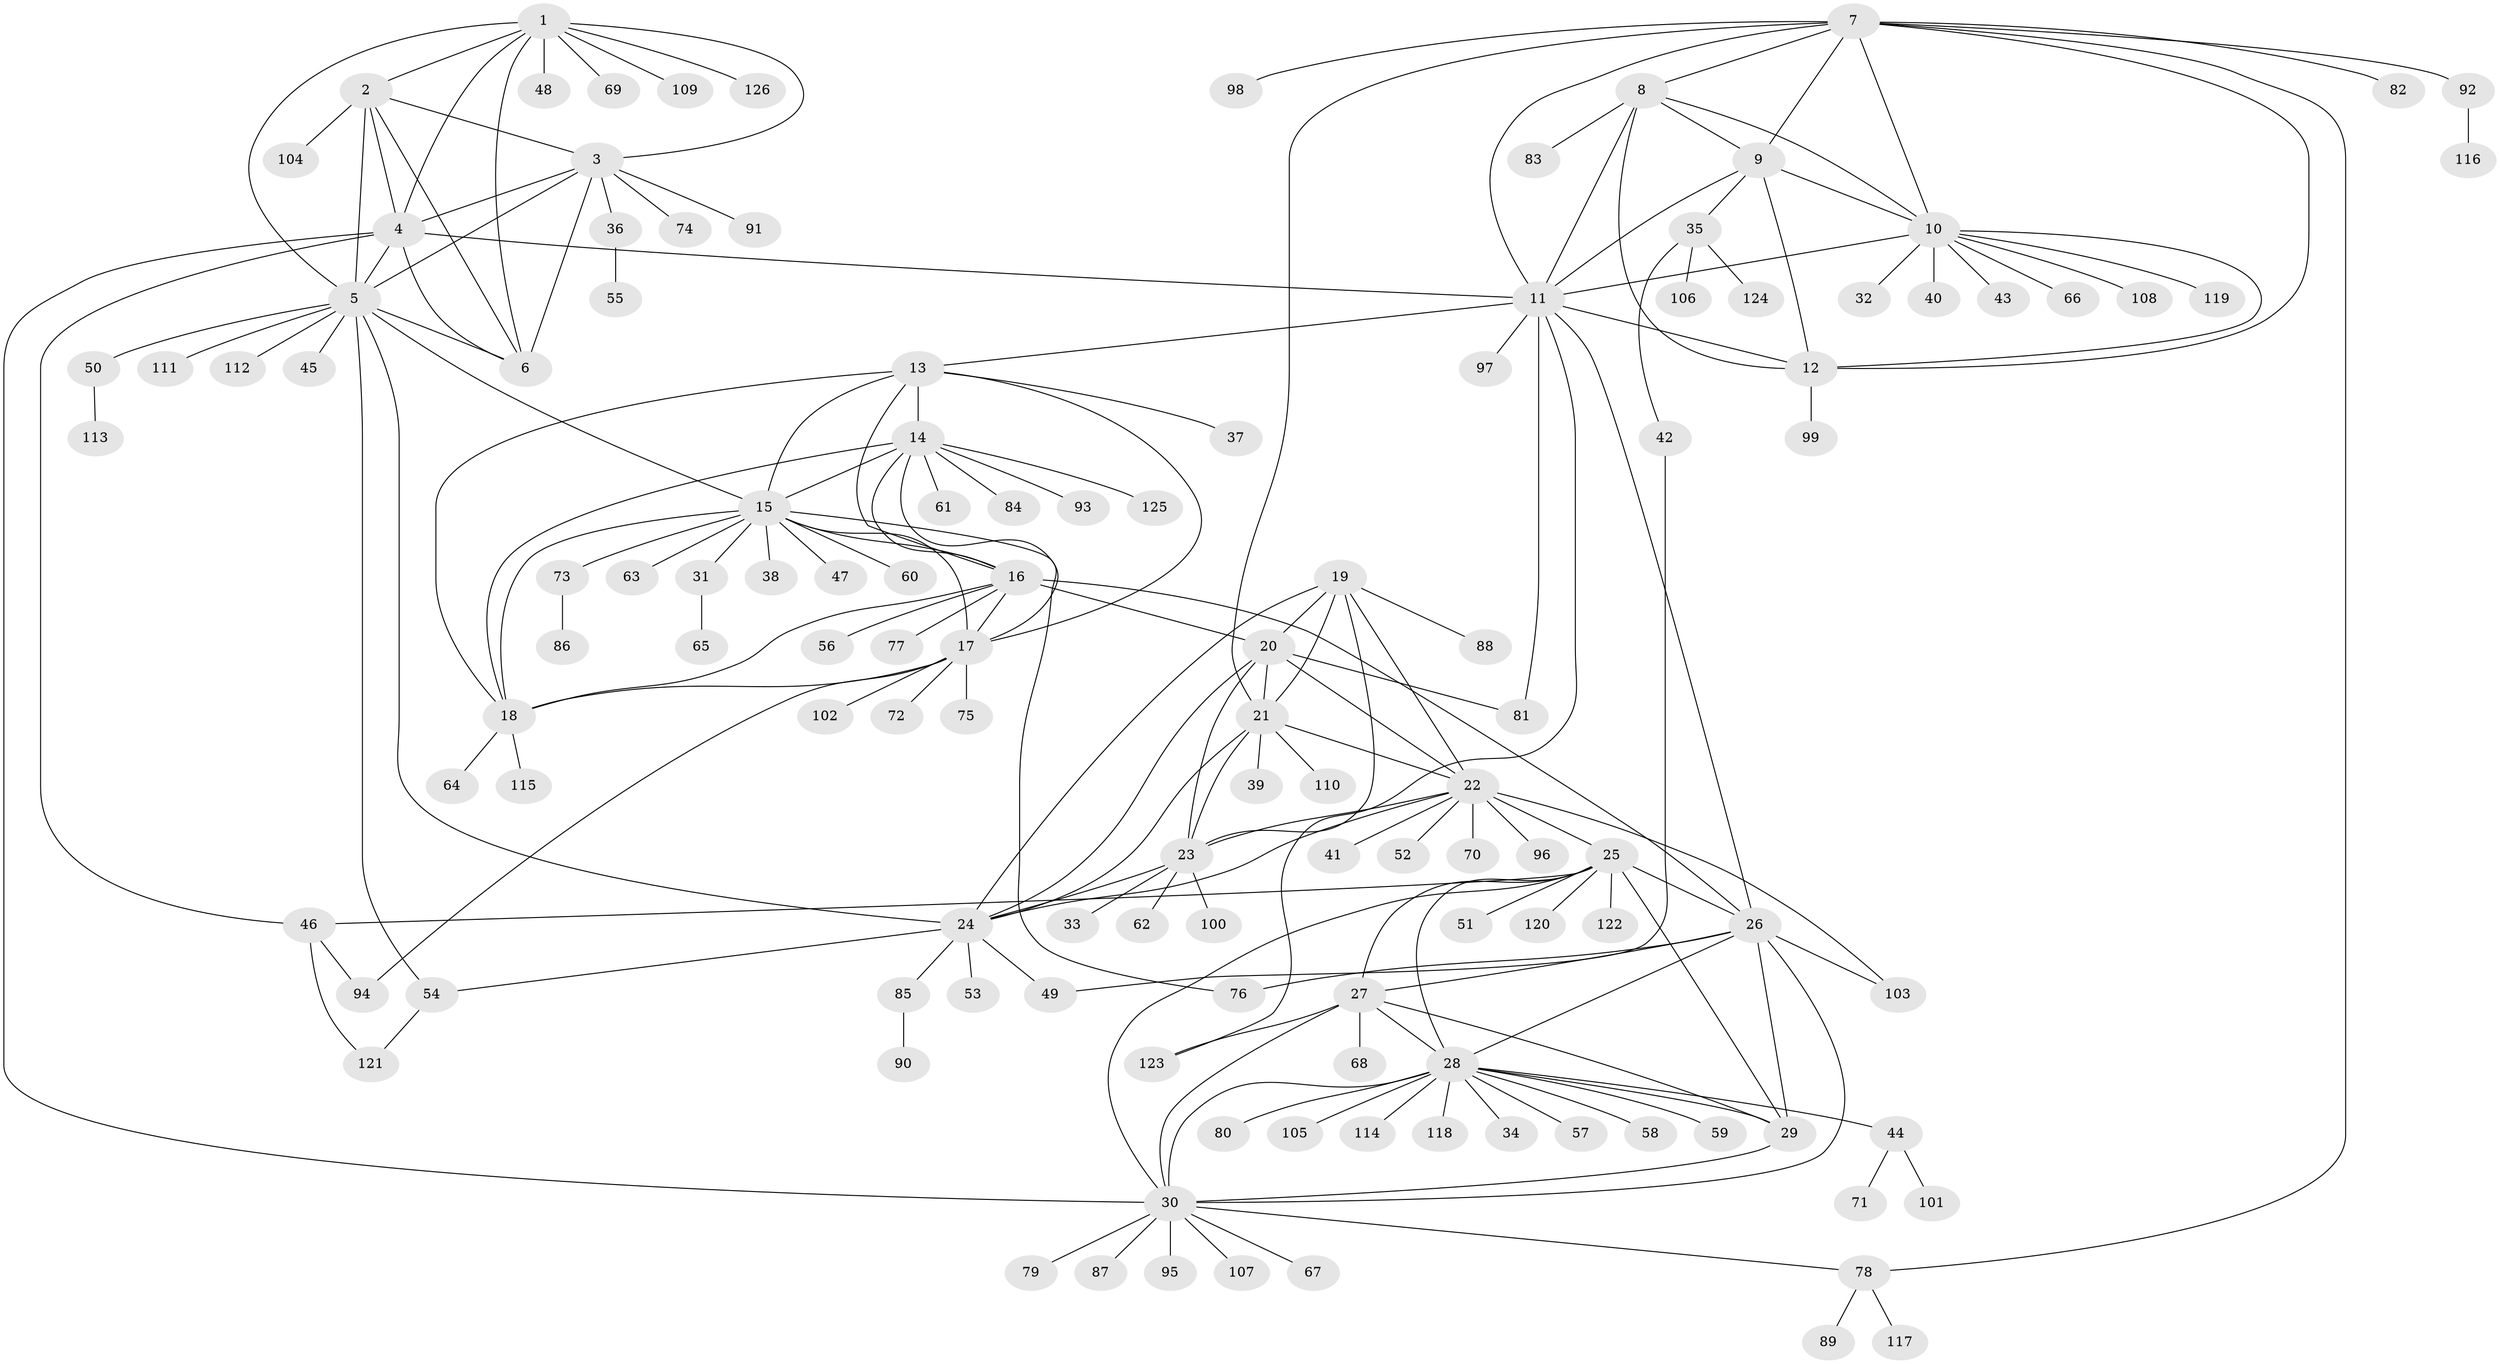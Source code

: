 // Generated by graph-tools (version 1.1) at 2025/37/03/09/25 02:37:42]
// undirected, 126 vertices, 191 edges
graph export_dot {
graph [start="1"]
  node [color=gray90,style=filled];
  1;
  2;
  3;
  4;
  5;
  6;
  7;
  8;
  9;
  10;
  11;
  12;
  13;
  14;
  15;
  16;
  17;
  18;
  19;
  20;
  21;
  22;
  23;
  24;
  25;
  26;
  27;
  28;
  29;
  30;
  31;
  32;
  33;
  34;
  35;
  36;
  37;
  38;
  39;
  40;
  41;
  42;
  43;
  44;
  45;
  46;
  47;
  48;
  49;
  50;
  51;
  52;
  53;
  54;
  55;
  56;
  57;
  58;
  59;
  60;
  61;
  62;
  63;
  64;
  65;
  66;
  67;
  68;
  69;
  70;
  71;
  72;
  73;
  74;
  75;
  76;
  77;
  78;
  79;
  80;
  81;
  82;
  83;
  84;
  85;
  86;
  87;
  88;
  89;
  90;
  91;
  92;
  93;
  94;
  95;
  96;
  97;
  98;
  99;
  100;
  101;
  102;
  103;
  104;
  105;
  106;
  107;
  108;
  109;
  110;
  111;
  112;
  113;
  114;
  115;
  116;
  117;
  118;
  119;
  120;
  121;
  122;
  123;
  124;
  125;
  126;
  1 -- 2;
  1 -- 3;
  1 -- 4;
  1 -- 5;
  1 -- 6;
  1 -- 48;
  1 -- 69;
  1 -- 109;
  1 -- 126;
  2 -- 3;
  2 -- 4;
  2 -- 5;
  2 -- 6;
  2 -- 104;
  3 -- 4;
  3 -- 5;
  3 -- 6;
  3 -- 36;
  3 -- 74;
  3 -- 91;
  4 -- 5;
  4 -- 6;
  4 -- 11;
  4 -- 30;
  4 -- 46;
  5 -- 6;
  5 -- 15;
  5 -- 24;
  5 -- 45;
  5 -- 50;
  5 -- 54;
  5 -- 111;
  5 -- 112;
  7 -- 8;
  7 -- 9;
  7 -- 10;
  7 -- 11;
  7 -- 12;
  7 -- 21;
  7 -- 78;
  7 -- 82;
  7 -- 92;
  7 -- 98;
  8 -- 9;
  8 -- 10;
  8 -- 11;
  8 -- 12;
  8 -- 83;
  9 -- 10;
  9 -- 11;
  9 -- 12;
  9 -- 35;
  10 -- 11;
  10 -- 12;
  10 -- 32;
  10 -- 40;
  10 -- 43;
  10 -- 66;
  10 -- 108;
  10 -- 119;
  11 -- 12;
  11 -- 13;
  11 -- 26;
  11 -- 81;
  11 -- 97;
  11 -- 123;
  12 -- 99;
  13 -- 14;
  13 -- 15;
  13 -- 16;
  13 -- 17;
  13 -- 18;
  13 -- 37;
  14 -- 15;
  14 -- 16;
  14 -- 17;
  14 -- 18;
  14 -- 61;
  14 -- 84;
  14 -- 93;
  14 -- 125;
  15 -- 16;
  15 -- 17;
  15 -- 18;
  15 -- 31;
  15 -- 38;
  15 -- 47;
  15 -- 60;
  15 -- 63;
  15 -- 73;
  15 -- 76;
  16 -- 17;
  16 -- 18;
  16 -- 20;
  16 -- 26;
  16 -- 56;
  16 -- 77;
  17 -- 18;
  17 -- 72;
  17 -- 75;
  17 -- 94;
  17 -- 102;
  18 -- 64;
  18 -- 115;
  19 -- 20;
  19 -- 21;
  19 -- 22;
  19 -- 23;
  19 -- 24;
  19 -- 88;
  20 -- 21;
  20 -- 22;
  20 -- 23;
  20 -- 24;
  20 -- 81;
  21 -- 22;
  21 -- 23;
  21 -- 24;
  21 -- 39;
  21 -- 110;
  22 -- 23;
  22 -- 24;
  22 -- 25;
  22 -- 41;
  22 -- 52;
  22 -- 70;
  22 -- 96;
  22 -- 103;
  23 -- 24;
  23 -- 33;
  23 -- 62;
  23 -- 100;
  24 -- 49;
  24 -- 53;
  24 -- 54;
  24 -- 85;
  25 -- 26;
  25 -- 27;
  25 -- 28;
  25 -- 29;
  25 -- 30;
  25 -- 46;
  25 -- 51;
  25 -- 120;
  25 -- 122;
  26 -- 27;
  26 -- 28;
  26 -- 29;
  26 -- 30;
  26 -- 76;
  26 -- 103;
  27 -- 28;
  27 -- 29;
  27 -- 30;
  27 -- 68;
  27 -- 123;
  28 -- 29;
  28 -- 30;
  28 -- 34;
  28 -- 44;
  28 -- 57;
  28 -- 58;
  28 -- 59;
  28 -- 80;
  28 -- 105;
  28 -- 114;
  28 -- 118;
  29 -- 30;
  30 -- 67;
  30 -- 78;
  30 -- 79;
  30 -- 87;
  30 -- 95;
  30 -- 107;
  31 -- 65;
  35 -- 42;
  35 -- 106;
  35 -- 124;
  36 -- 55;
  42 -- 49;
  44 -- 71;
  44 -- 101;
  46 -- 94;
  46 -- 121;
  50 -- 113;
  54 -- 121;
  73 -- 86;
  78 -- 89;
  78 -- 117;
  85 -- 90;
  92 -- 116;
}
